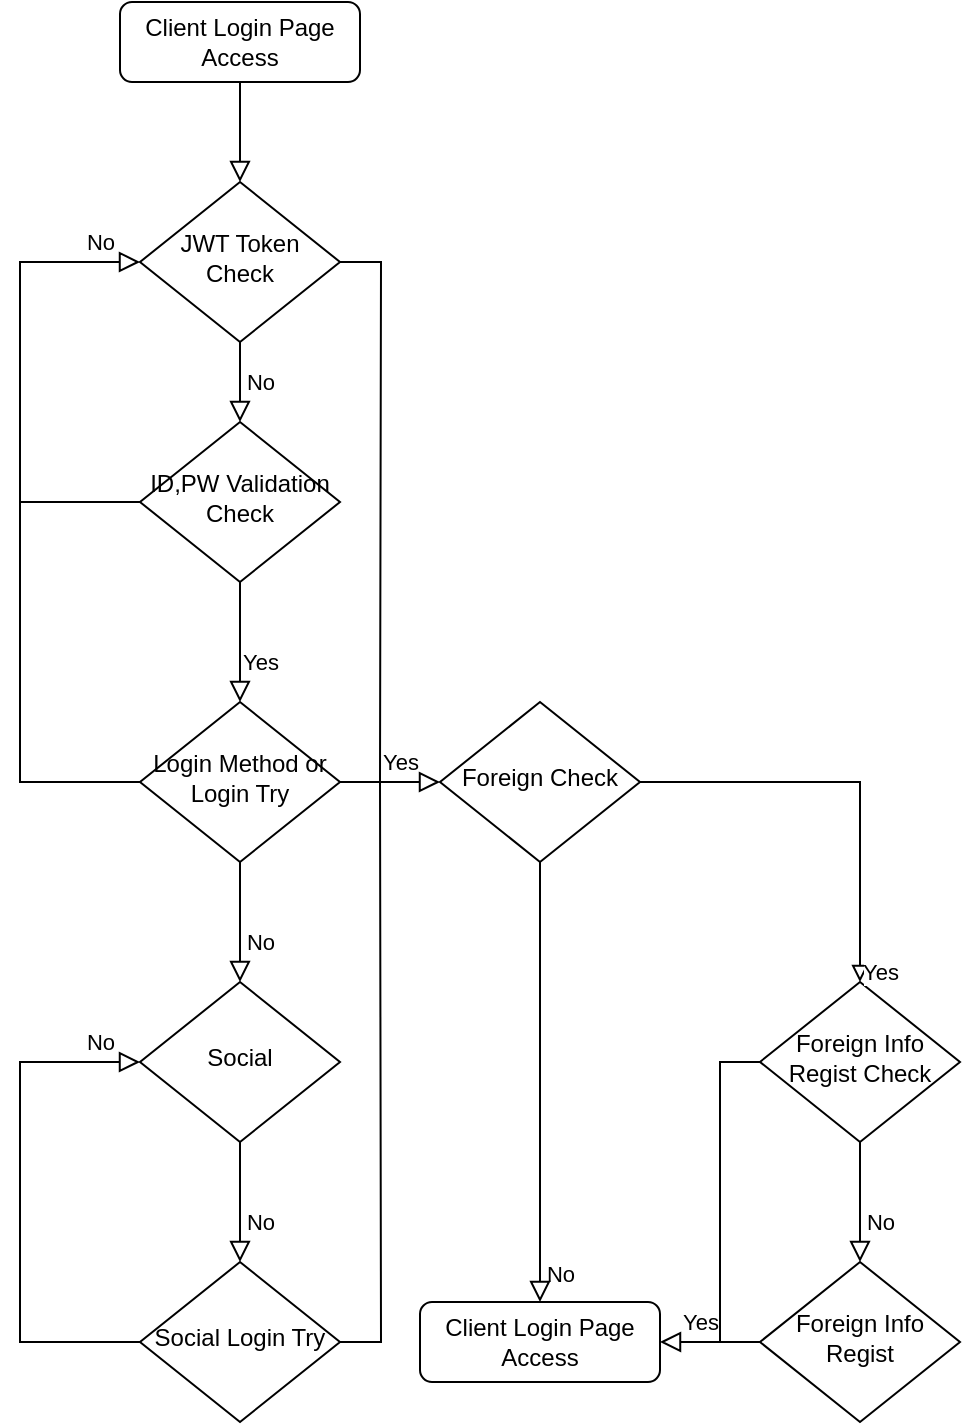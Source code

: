 <mxfile version="21.6.2" type="github">
  <diagram id="C5RBs43oDa-KdzZeNtuy" name="Page-1">
    <mxGraphModel dx="1195" dy="657" grid="1" gridSize="10" guides="1" tooltips="1" connect="1" arrows="1" fold="1" page="1" pageScale="1" pageWidth="827" pageHeight="1169" math="0" shadow="0">
      <root>
        <mxCell id="WIyWlLk6GJQsqaUBKTNV-0" />
        <mxCell id="WIyWlLk6GJQsqaUBKTNV-1" parent="WIyWlLk6GJQsqaUBKTNV-0" />
        <mxCell id="WIyWlLk6GJQsqaUBKTNV-2" value="" style="rounded=0;html=1;jettySize=auto;orthogonalLoop=1;fontSize=11;endArrow=block;endFill=0;endSize=8;strokeWidth=1;shadow=0;labelBackgroundColor=none;edgeStyle=orthogonalEdgeStyle;" parent="WIyWlLk6GJQsqaUBKTNV-1" source="WIyWlLk6GJQsqaUBKTNV-3" target="WIyWlLk6GJQsqaUBKTNV-6" edge="1">
          <mxGeometry relative="1" as="geometry" />
        </mxCell>
        <mxCell id="WIyWlLk6GJQsqaUBKTNV-3" value="Client Login Page Access" style="rounded=1;whiteSpace=wrap;html=1;fontSize=12;glass=0;strokeWidth=1;shadow=0;" parent="WIyWlLk6GJQsqaUBKTNV-1" vertex="1">
          <mxGeometry x="160" y="80" width="120" height="40" as="geometry" />
        </mxCell>
        <mxCell id="WIyWlLk6GJQsqaUBKTNV-4" value="No" style="rounded=0;html=1;jettySize=auto;orthogonalLoop=1;fontSize=11;endArrow=block;endFill=0;endSize=8;strokeWidth=1;shadow=0;labelBackgroundColor=none;edgeStyle=orthogonalEdgeStyle;" parent="WIyWlLk6GJQsqaUBKTNV-1" source="WIyWlLk6GJQsqaUBKTNV-6" target="WIyWlLk6GJQsqaUBKTNV-10" edge="1">
          <mxGeometry y="10" relative="1" as="geometry">
            <mxPoint as="offset" />
          </mxGeometry>
        </mxCell>
        <mxCell id="WIyWlLk6GJQsqaUBKTNV-6" value="JWT Token Check" style="rhombus;whiteSpace=wrap;html=1;shadow=0;fontFamily=Helvetica;fontSize=12;align=center;strokeWidth=1;spacing=6;spacingTop=-4;" parent="WIyWlLk6GJQsqaUBKTNV-1" vertex="1">
          <mxGeometry x="170" y="170" width="100" height="80" as="geometry" />
        </mxCell>
        <mxCell id="WIyWlLk6GJQsqaUBKTNV-8" value="Yes" style="rounded=0;html=1;jettySize=auto;orthogonalLoop=1;fontSize=11;endArrow=block;endFill=0;endSize=8;strokeWidth=1;shadow=0;labelBackgroundColor=none;edgeStyle=orthogonalEdgeStyle;" parent="WIyWlLk6GJQsqaUBKTNV-1" source="WIyWlLk6GJQsqaUBKTNV-10" edge="1">
          <mxGeometry x="0.334" y="10" relative="1" as="geometry">
            <mxPoint as="offset" />
            <mxPoint x="220" y="430" as="targetPoint" />
          </mxGeometry>
        </mxCell>
        <mxCell id="WIyWlLk6GJQsqaUBKTNV-9" value="No" style="edgeStyle=orthogonalEdgeStyle;rounded=0;html=1;jettySize=auto;orthogonalLoop=1;fontSize=11;endArrow=block;endFill=0;endSize=8;strokeWidth=1;shadow=0;labelBackgroundColor=none;entryX=0;entryY=0.5;entryDx=0;entryDy=0;exitX=0;exitY=0.5;exitDx=0;exitDy=0;" parent="WIyWlLk6GJQsqaUBKTNV-1" source="OAU4mPGq5pB8jbVuJAas-1" target="WIyWlLk6GJQsqaUBKTNV-6" edge="1">
          <mxGeometry x="0.895" y="10" relative="1" as="geometry">
            <mxPoint as="offset" />
            <mxPoint x="50" y="330" as="targetPoint" />
            <Array as="points">
              <mxPoint x="110" y="470" />
              <mxPoint x="110" y="210" />
            </Array>
          </mxGeometry>
        </mxCell>
        <mxCell id="WIyWlLk6GJQsqaUBKTNV-10" value="ID,PW Validation Check" style="rhombus;whiteSpace=wrap;html=1;shadow=0;fontFamily=Helvetica;fontSize=12;align=center;strokeWidth=1;spacing=6;spacingTop=-4;" parent="WIyWlLk6GJQsqaUBKTNV-1" vertex="1">
          <mxGeometry x="170" y="290" width="100" height="80" as="geometry" />
        </mxCell>
        <mxCell id="OAU4mPGq5pB8jbVuJAas-0" value="No" style="rounded=0;html=1;jettySize=auto;orthogonalLoop=1;fontSize=11;endArrow=block;endFill=0;endSize=8;strokeWidth=1;shadow=0;labelBackgroundColor=none;edgeStyle=orthogonalEdgeStyle;" edge="1" source="OAU4mPGq5pB8jbVuJAas-1" parent="WIyWlLk6GJQsqaUBKTNV-1">
          <mxGeometry x="0.334" y="10" relative="1" as="geometry">
            <mxPoint as="offset" />
            <mxPoint x="220" y="570" as="targetPoint" />
          </mxGeometry>
        </mxCell>
        <mxCell id="OAU4mPGq5pB8jbVuJAas-1" value="Login Method or Login Try" style="rhombus;whiteSpace=wrap;html=1;shadow=0;fontFamily=Helvetica;fontSize=12;align=center;strokeWidth=1;spacing=6;spacingTop=-4;" vertex="1" parent="WIyWlLk6GJQsqaUBKTNV-1">
          <mxGeometry x="170" y="430" width="100" height="80" as="geometry" />
        </mxCell>
        <mxCell id="OAU4mPGq5pB8jbVuJAas-3" value="Yes" style="edgeStyle=orthogonalEdgeStyle;rounded=0;html=1;jettySize=auto;orthogonalLoop=1;fontSize=11;endArrow=block;endFill=0;endSize=8;strokeWidth=1;shadow=0;labelBackgroundColor=none;exitX=1;exitY=0.5;exitDx=0;exitDy=0;" edge="1" parent="WIyWlLk6GJQsqaUBKTNV-1" source="OAU4mPGq5pB8jbVuJAas-1">
          <mxGeometry x="0.216" y="10" relative="1" as="geometry">
            <mxPoint as="offset" />
            <mxPoint x="160" y="430" as="sourcePoint" />
            <mxPoint x="320" y="470" as="targetPoint" />
          </mxGeometry>
        </mxCell>
        <mxCell id="OAU4mPGq5pB8jbVuJAas-5" value="Foreign Check" style="rhombus;whiteSpace=wrap;html=1;shadow=0;fontFamily=Helvetica;fontSize=12;align=center;strokeWidth=1;spacing=6;spacingTop=-4;" vertex="1" parent="WIyWlLk6GJQsqaUBKTNV-1">
          <mxGeometry x="320" y="430" width="100" height="80" as="geometry" />
        </mxCell>
        <mxCell id="OAU4mPGq5pB8jbVuJAas-6" value="" style="endArrow=none;html=1;rounded=0;exitX=0;exitY=0.5;exitDx=0;exitDy=0;" edge="1" parent="WIyWlLk6GJQsqaUBKTNV-1" source="WIyWlLk6GJQsqaUBKTNV-10">
          <mxGeometry width="50" height="50" relative="1" as="geometry">
            <mxPoint x="350" y="380" as="sourcePoint" />
            <mxPoint x="110" y="330" as="targetPoint" />
          </mxGeometry>
        </mxCell>
        <mxCell id="OAU4mPGq5pB8jbVuJAas-7" value="Social" style="rhombus;whiteSpace=wrap;html=1;shadow=0;fontFamily=Helvetica;fontSize=12;align=center;strokeWidth=1;spacing=6;spacingTop=-4;" vertex="1" parent="WIyWlLk6GJQsqaUBKTNV-1">
          <mxGeometry x="170" y="570" width="100" height="80" as="geometry" />
        </mxCell>
        <mxCell id="OAU4mPGq5pB8jbVuJAas-8" value="No" style="rounded=0;html=1;jettySize=auto;orthogonalLoop=1;fontSize=11;endArrow=block;endFill=0;endSize=8;strokeWidth=1;shadow=0;labelBackgroundColor=none;edgeStyle=orthogonalEdgeStyle;" edge="1" source="OAU4mPGq5pB8jbVuJAas-7" parent="WIyWlLk6GJQsqaUBKTNV-1">
          <mxGeometry x="0.334" y="10" relative="1" as="geometry">
            <mxPoint as="offset" />
            <mxPoint x="220" y="710" as="targetPoint" />
          </mxGeometry>
        </mxCell>
        <mxCell id="OAU4mPGq5pB8jbVuJAas-10" value="Social Login Try" style="rhombus;whiteSpace=wrap;html=1;shadow=0;fontFamily=Helvetica;fontSize=12;align=center;strokeWidth=1;spacing=6;spacingTop=-4;" vertex="1" parent="WIyWlLk6GJQsqaUBKTNV-1">
          <mxGeometry x="170" y="710" width="100" height="80" as="geometry" />
        </mxCell>
        <mxCell id="OAU4mPGq5pB8jbVuJAas-13" value="No" style="edgeStyle=orthogonalEdgeStyle;rounded=0;html=1;jettySize=auto;orthogonalLoop=1;fontSize=11;endArrow=block;endFill=0;endSize=8;strokeWidth=1;shadow=0;labelBackgroundColor=none;entryX=0;entryY=0.5;entryDx=0;entryDy=0;exitX=0;exitY=0.5;exitDx=0;exitDy=0;" edge="1" parent="WIyWlLk6GJQsqaUBKTNV-1" source="OAU4mPGq5pB8jbVuJAas-10" target="OAU4mPGq5pB8jbVuJAas-7">
          <mxGeometry x="0.842" y="10" relative="1" as="geometry">
            <mxPoint as="offset" />
            <mxPoint x="170" y="750" as="sourcePoint" />
            <mxPoint x="170" y="490" as="targetPoint" />
            <Array as="points">
              <mxPoint x="110" y="750" />
              <mxPoint x="110" y="610" />
            </Array>
          </mxGeometry>
        </mxCell>
        <mxCell id="OAU4mPGq5pB8jbVuJAas-14" value="No" style="edgeStyle=orthogonalEdgeStyle;rounded=0;html=1;jettySize=auto;orthogonalLoop=1;fontSize=11;endArrow=block;endFill=0;endSize=8;strokeWidth=1;shadow=0;labelBackgroundColor=none;exitX=0.5;exitY=1;exitDx=0;exitDy=0;entryX=0.5;entryY=0;entryDx=0;entryDy=0;" edge="1" parent="WIyWlLk6GJQsqaUBKTNV-1" source="OAU4mPGq5pB8jbVuJAas-5" target="OAU4mPGq5pB8jbVuJAas-18">
          <mxGeometry x="0.867" y="10" relative="1" as="geometry">
            <mxPoint as="offset" />
            <mxPoint x="420" y="469.75" as="sourcePoint" />
            <mxPoint x="460" y="710" as="targetPoint" />
            <Array as="points">
              <mxPoint x="370" y="730" />
            </Array>
          </mxGeometry>
        </mxCell>
        <mxCell id="OAU4mPGq5pB8jbVuJAas-15" value="Foreign Info Regist Check" style="rhombus;whiteSpace=wrap;html=1;shadow=0;fontFamily=Helvetica;fontSize=12;align=center;strokeWidth=1;spacing=6;spacingTop=-4;" vertex="1" parent="WIyWlLk6GJQsqaUBKTNV-1">
          <mxGeometry x="480" y="569.97" width="100" height="80" as="geometry" />
        </mxCell>
        <mxCell id="OAU4mPGq5pB8jbVuJAas-16" value="" style="endArrow=block;html=1;rounded=0;exitX=1;exitY=0.5;exitDx=0;exitDy=0;entryX=0.5;entryY=0;entryDx=0;entryDy=0;edgeStyle=orthogonalEdgeStyle;endFill=0;" edge="1" parent="WIyWlLk6GJQsqaUBKTNV-1" source="OAU4mPGq5pB8jbVuJAas-5" target="OAU4mPGq5pB8jbVuJAas-15">
          <mxGeometry width="50" height="50" relative="1" as="geometry">
            <mxPoint x="530" y="509.97" as="sourcePoint" />
            <mxPoint x="480" y="559.97" as="targetPoint" />
          </mxGeometry>
        </mxCell>
        <mxCell id="OAU4mPGq5pB8jbVuJAas-17" value="Yes" style="edgeLabel;html=1;align=center;verticalAlign=middle;resizable=0;points=[];" vertex="1" connectable="0" parent="OAU4mPGq5pB8jbVuJAas-16">
          <mxGeometry x="0.663" y="2" relative="1" as="geometry">
            <mxPoint x="8" y="30" as="offset" />
          </mxGeometry>
        </mxCell>
        <mxCell id="OAU4mPGq5pB8jbVuJAas-18" value="Client Login Page Access" style="rounded=1;whiteSpace=wrap;html=1;fontSize=12;glass=0;strokeWidth=1;shadow=0;" vertex="1" parent="WIyWlLk6GJQsqaUBKTNV-1">
          <mxGeometry x="310" y="730" width="120" height="40" as="geometry" />
        </mxCell>
        <mxCell id="OAU4mPGq5pB8jbVuJAas-19" value="Foreign Info Regist" style="rhombus;whiteSpace=wrap;html=1;shadow=0;fontFamily=Helvetica;fontSize=12;align=center;strokeWidth=1;spacing=6;spacingTop=-4;" vertex="1" parent="WIyWlLk6GJQsqaUBKTNV-1">
          <mxGeometry x="480" y="710" width="100" height="80" as="geometry" />
        </mxCell>
        <mxCell id="OAU4mPGq5pB8jbVuJAas-20" value="No" style="rounded=0;html=1;jettySize=auto;orthogonalLoop=1;fontSize=11;endArrow=block;endFill=0;endSize=8;strokeWidth=1;shadow=0;labelBackgroundColor=none;edgeStyle=orthogonalEdgeStyle;" edge="1" parent="WIyWlLk6GJQsqaUBKTNV-1">
          <mxGeometry x="0.333" y="10" relative="1" as="geometry">
            <mxPoint as="offset" />
            <mxPoint x="530" y="650" as="sourcePoint" />
            <mxPoint x="530" y="710" as="targetPoint" />
          </mxGeometry>
        </mxCell>
        <mxCell id="OAU4mPGq5pB8jbVuJAas-21" value="Yes" style="edgeStyle=orthogonalEdgeStyle;rounded=0;html=1;jettySize=auto;orthogonalLoop=1;fontSize=11;endArrow=block;endFill=0;endSize=8;strokeWidth=1;shadow=0;labelBackgroundColor=none;exitX=0;exitY=0.5;exitDx=0;exitDy=0;entryX=1;entryY=0.5;entryDx=0;entryDy=0;" edge="1" parent="WIyWlLk6GJQsqaUBKTNV-1" source="OAU4mPGq5pB8jbVuJAas-19" target="OAU4mPGq5pB8jbVuJAas-18">
          <mxGeometry x="0.2" y="-10" relative="1" as="geometry">
            <mxPoint as="offset" />
            <mxPoint x="280" y="480" as="sourcePoint" />
            <mxPoint x="330" y="480" as="targetPoint" />
          </mxGeometry>
        </mxCell>
        <mxCell id="OAU4mPGq5pB8jbVuJAas-24" value="" style="endArrow=none;html=1;rounded=0;exitX=0;exitY=0.5;exitDx=0;exitDy=0;edgeStyle=orthogonalEdgeStyle;" edge="1" parent="WIyWlLk6GJQsqaUBKTNV-1" source="OAU4mPGq5pB8jbVuJAas-15">
          <mxGeometry width="50" height="50" relative="1" as="geometry">
            <mxPoint x="360" y="690" as="sourcePoint" />
            <mxPoint x="470" y="750" as="targetPoint" />
            <Array as="points">
              <mxPoint x="460" y="610" />
              <mxPoint x="460" y="750" />
            </Array>
          </mxGeometry>
        </mxCell>
        <mxCell id="OAU4mPGq5pB8jbVuJAas-25" value="" style="endArrow=none;html=1;rounded=0;exitX=1;exitY=0.5;exitDx=0;exitDy=0;edgeStyle=orthogonalEdgeStyle;" edge="1" parent="WIyWlLk6GJQsqaUBKTNV-1" source="OAU4mPGq5pB8jbVuJAas-10">
          <mxGeometry width="50" height="50" relative="1" as="geometry">
            <mxPoint x="390" y="530" as="sourcePoint" />
            <mxPoint x="290" y="470" as="targetPoint" />
          </mxGeometry>
        </mxCell>
        <mxCell id="OAU4mPGq5pB8jbVuJAas-26" value="" style="endArrow=none;html=1;rounded=0;exitX=1;exitY=0.5;exitDx=0;exitDy=0;edgeStyle=orthogonalEdgeStyle;" edge="1" parent="WIyWlLk6GJQsqaUBKTNV-1" source="WIyWlLk6GJQsqaUBKTNV-6">
          <mxGeometry width="50" height="50" relative="1" as="geometry">
            <mxPoint x="290" y="290" as="sourcePoint" />
            <mxPoint x="290" y="470" as="targetPoint" />
          </mxGeometry>
        </mxCell>
      </root>
    </mxGraphModel>
  </diagram>
</mxfile>
